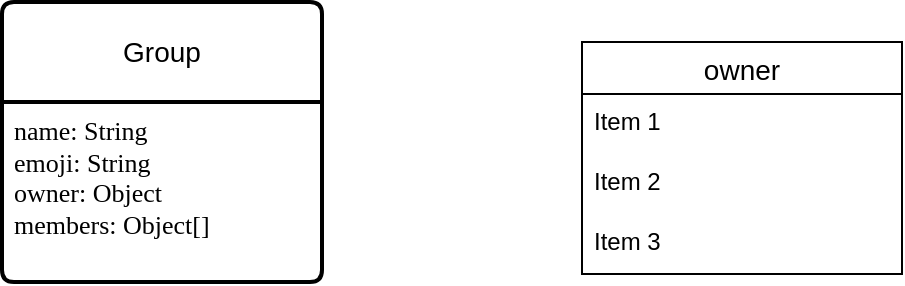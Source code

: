 <mxfile version="22.1.18" type="github">
  <diagram name="Page-1" id="E2e8UK9USBXzSFR0XxvL">
    <mxGraphModel dx="1434" dy="910" grid="1" gridSize="10" guides="1" tooltips="1" connect="1" arrows="1" fold="1" page="1" pageScale="1" pageWidth="827" pageHeight="1169" math="0" shadow="0">
      <root>
        <mxCell id="0" />
        <mxCell id="1" parent="0" />
        <mxCell id="QZBpqfVKkdBwkF0B8BKG-6" value="Group" style="swimlane;childLayout=stackLayout;horizontal=1;startSize=50;horizontalStack=0;rounded=1;fontSize=14;fontStyle=0;strokeWidth=2;resizeParent=0;resizeLast=1;shadow=0;dashed=0;align=center;arcSize=4;whiteSpace=wrap;html=1;" vertex="1" parent="1">
          <mxGeometry x="140" y="320" width="160" height="140" as="geometry" />
        </mxCell>
        <mxCell id="QZBpqfVKkdBwkF0B8BKG-7" value="&lt;div style=&quot;font-size: 13px;&quot;&gt;name: String&lt;br&gt;&lt;/div&gt;&lt;div style=&quot;font-size: 13px;&quot;&gt;emoji: String&lt;br&gt;&lt;/div&gt;&lt;div style=&quot;font-size: 13px;&quot;&gt;owner: Object&lt;br&gt;&lt;/div&gt;&lt;div style=&quot;font-size: 13px;&quot;&gt;members: Object[]&lt;br style=&quot;font-size: 13px;&quot;&gt;&lt;/div&gt;" style="align=left;strokeColor=none;fillColor=none;spacingLeft=4;fontSize=13;verticalAlign=top;resizable=0;rotatable=0;part=1;html=1;fontFamily=Garamond;" vertex="1" parent="QZBpqfVKkdBwkF0B8BKG-6">
          <mxGeometry y="50" width="160" height="90" as="geometry" />
        </mxCell>
        <mxCell id="QZBpqfVKkdBwkF0B8BKG-8" value="owner" style="swimlane;fontStyle=0;childLayout=stackLayout;horizontal=1;startSize=26;horizontalStack=0;resizeParent=1;resizeParentMax=0;resizeLast=0;collapsible=1;marginBottom=0;align=center;fontSize=14;" vertex="1" parent="1">
          <mxGeometry x="430" y="340" width="160" height="116" as="geometry" />
        </mxCell>
        <mxCell id="QZBpqfVKkdBwkF0B8BKG-9" value="Item 1" style="text;strokeColor=none;fillColor=none;spacingLeft=4;spacingRight=4;overflow=hidden;rotatable=0;points=[[0,0.5],[1,0.5]];portConstraint=eastwest;fontSize=12;whiteSpace=wrap;html=1;" vertex="1" parent="QZBpqfVKkdBwkF0B8BKG-8">
          <mxGeometry y="26" width="160" height="30" as="geometry" />
        </mxCell>
        <mxCell id="QZBpqfVKkdBwkF0B8BKG-10" value="Item 2" style="text;strokeColor=none;fillColor=none;spacingLeft=4;spacingRight=4;overflow=hidden;rotatable=0;points=[[0,0.5],[1,0.5]];portConstraint=eastwest;fontSize=12;whiteSpace=wrap;html=1;" vertex="1" parent="QZBpqfVKkdBwkF0B8BKG-8">
          <mxGeometry y="56" width="160" height="30" as="geometry" />
        </mxCell>
        <mxCell id="QZBpqfVKkdBwkF0B8BKG-11" value="Item 3" style="text;strokeColor=none;fillColor=none;spacingLeft=4;spacingRight=4;overflow=hidden;rotatable=0;points=[[0,0.5],[1,0.5]];portConstraint=eastwest;fontSize=12;whiteSpace=wrap;html=1;" vertex="1" parent="QZBpqfVKkdBwkF0B8BKG-8">
          <mxGeometry y="86" width="160" height="30" as="geometry" />
        </mxCell>
      </root>
    </mxGraphModel>
  </diagram>
</mxfile>
